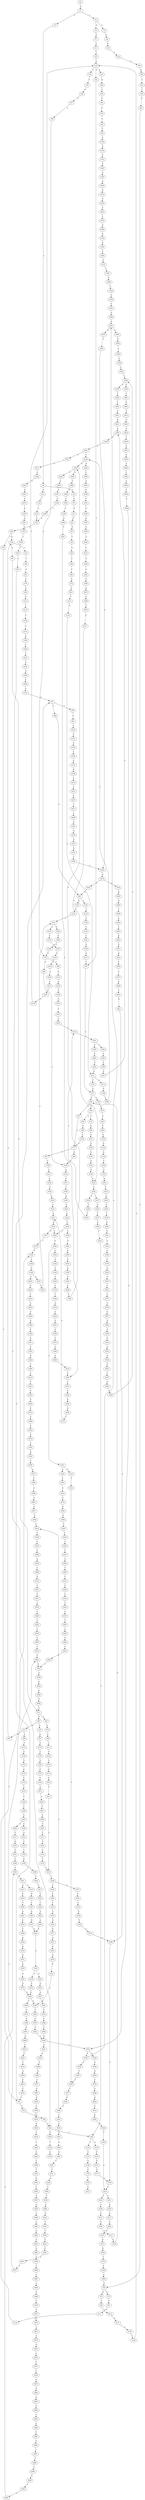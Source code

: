 strict digraph  {
	S0 -> S1 [ label = G ];
	S1 -> S2 [ label = T ];
	S1 -> S3 [ label = C ];
	S2 -> S4 [ label = A ];
	S2 -> S5 [ label = G ];
	S3 -> S6 [ label = A ];
	S4 -> S7 [ label = G ];
	S5 -> S8 [ label = A ];
	S6 -> S9 [ label = G ];
	S6 -> S10 [ label = A ];
	S7 -> S11 [ label = C ];
	S8 -> S12 [ label = C ];
	S9 -> S13 [ label = C ];
	S10 -> S14 [ label = C ];
	S11 -> S15 [ label = C ];
	S12 -> S16 [ label = C ];
	S13 -> S17 [ label = G ];
	S14 -> S18 [ label = C ];
	S15 -> S19 [ label = G ];
	S16 -> S20 [ label = G ];
	S17 -> S21 [ label = G ];
	S18 -> S22 [ label = A ];
	S19 -> S23 [ label = A ];
	S19 -> S24 [ label = G ];
	S19 -> S25 [ label = C ];
	S20 -> S26 [ label = G ];
	S21 -> S27 [ label = G ];
	S22 -> S28 [ label = G ];
	S23 -> S29 [ label = A ];
	S24 -> S30 [ label = T ];
	S25 -> S31 [ label = T ];
	S26 -> S32 [ label = T ];
	S27 -> S33 [ label = T ];
	S28 -> S34 [ label = A ];
	S28 -> S35 [ label = T ];
	S29 -> S36 [ label = A ];
	S30 -> S37 [ label = G ];
	S31 -> S38 [ label = G ];
	S32 -> S39 [ label = C ];
	S33 -> S40 [ label = G ];
	S34 -> S41 [ label = C ];
	S34 -> S42 [ label = A ];
	S35 -> S43 [ label = C ];
	S36 -> S44 [ label = C ];
	S37 -> S45 [ label = A ];
	S37 -> S46 [ label = G ];
	S38 -> S47 [ label = G ];
	S39 -> S48 [ label = G ];
	S40 -> S49 [ label = C ];
	S41 -> S50 [ label = T ];
	S42 -> S51 [ label = C ];
	S43 -> S52 [ label = T ];
	S43 -> S53 [ label = G ];
	S44 -> S54 [ label = C ];
	S45 -> S55 [ label = C ];
	S46 -> S56 [ label = T ];
	S46 -> S57 [ label = A ];
	S47 -> S58 [ label = A ];
	S48 -> S59 [ label = C ];
	S49 -> S60 [ label = C ];
	S50 -> S61 [ label = C ];
	S51 -> S62 [ label = C ];
	S51 -> S63 [ label = A ];
	S52 -> S64 [ label = C ];
	S53 -> S65 [ label = T ];
	S53 -> S66 [ label = C ];
	S54 -> S67 [ label = C ];
	S55 -> S68 [ label = G ];
	S56 -> S69 [ label = G ];
	S56 -> S70 [ label = T ];
	S57 -> S71 [ label = A ];
	S58 -> S72 [ label = A ];
	S59 -> S73 [ label = A ];
	S59 -> S74 [ label = G ];
	S60 -> S75 [ label = G ];
	S61 -> S76 [ label = C ];
	S62 -> S77 [ label = A ];
	S62 -> S78 [ label = G ];
	S63 -> S79 [ label = G ];
	S64 -> S80 [ label = T ];
	S65 -> S81 [ label = A ];
	S66 -> S82 [ label = G ];
	S67 -> S83 [ label = C ];
	S68 -> S84 [ label = T ];
	S69 -> S85 [ label = G ];
	S70 -> S86 [ label = A ];
	S71 -> S87 [ label = C ];
	S71 -> S88 [ label = G ];
	S72 -> S89 [ label = T ];
	S72 -> S90 [ label = G ];
	S73 -> S91 [ label = C ];
	S74 -> S92 [ label = T ];
	S75 -> S93 [ label = C ];
	S76 -> S94 [ label = C ];
	S77 -> S95 [ label = G ];
	S77 -> S96 [ label = C ];
	S78 -> S97 [ label = G ];
	S79 -> S98 [ label = C ];
	S80 -> S99 [ label = C ];
	S80 -> S100 [ label = G ];
	S81 -> S101 [ label = A ];
	S82 -> S102 [ label = G ];
	S82 -> S103 [ label = C ];
	S83 -> S104 [ label = G ];
	S84 -> S105 [ label = G ];
	S85 -> S106 [ label = A ];
	S86 -> S107 [ label = G ];
	S87 -> S108 [ label = C ];
	S88 -> S109 [ label = A ];
	S89 -> S110 [ label = G ];
	S90 -> S109 [ label = A ];
	S91 -> S111 [ label = G ];
	S92 -> S112 [ label = A ];
	S93 -> S113 [ label = C ];
	S94 -> S114 [ label = A ];
	S95 -> S34 [ label = A ];
	S96 -> S115 [ label = C ];
	S97 -> S116 [ label = A ];
	S98 -> S117 [ label = C ];
	S99 -> S118 [ label = T ];
	S99 -> S119 [ label = G ];
	S100 -> S120 [ label = T ];
	S101 -> S121 [ label = G ];
	S102 -> S122 [ label = C ];
	S103 -> S123 [ label = A ];
	S104 -> S124 [ label = A ];
	S105 -> S125 [ label = G ];
	S106 -> S71 [ label = A ];
	S107 -> S126 [ label = A ];
	S108 -> S127 [ label = T ];
	S109 -> S128 [ label = A ];
	S110 -> S129 [ label = G ];
	S111 -> S130 [ label = C ];
	S112 -> S131 [ label = G ];
	S113 -> S132 [ label = G ];
	S114 -> S133 [ label = T ];
	S115 -> S134 [ label = A ];
	S116 -> S135 [ label = C ];
	S117 -> S136 [ label = G ];
	S118 -> S137 [ label = G ];
	S119 -> S138 [ label = T ];
	S120 -> S139 [ label = A ];
	S121 -> S140 [ label = A ];
	S122 -> S141 [ label = T ];
	S123 -> S142 [ label = G ];
	S124 -> S143 [ label = C ];
	S125 -> S144 [ label = G ];
	S126 -> S145 [ label = A ];
	S127 -> S146 [ label = C ];
	S128 -> S147 [ label = C ];
	S129 -> S148 [ label = G ];
	S130 -> S149 [ label = G ];
	S131 -> S150 [ label = C ];
	S132 -> S151 [ label = G ];
	S133 -> S152 [ label = C ];
	S134 -> S153 [ label = C ];
	S135 -> S154 [ label = G ];
	S136 -> S155 [ label = T ];
	S137 -> S156 [ label = A ];
	S138 -> S157 [ label = G ];
	S140 -> S158 [ label = C ];
	S141 -> S159 [ label = A ];
	S141 -> S160 [ label = G ];
	S142 -> S161 [ label = C ];
	S143 -> S162 [ label = T ];
	S144 -> S163 [ label = T ];
	S145 -> S164 [ label = G ];
	S146 -> S165 [ label = G ];
	S147 -> S166 [ label = G ];
	S148 -> S167 [ label = G ];
	S149 -> S168 [ label = C ];
	S150 -> S169 [ label = C ];
	S151 -> S170 [ label = T ];
	S151 -> S171 [ label = A ];
	S152 -> S172 [ label = T ];
	S153 -> S173 [ label = C ];
	S154 -> S174 [ label = C ];
	S155 -> S175 [ label = C ];
	S156 -> S176 [ label = G ];
	S157 -> S177 [ label = G ];
	S158 -> S178 [ label = G ];
	S159 -> S179 [ label = T ];
	S160 -> S180 [ label = G ];
	S161 -> S181 [ label = C ];
	S162 -> S182 [ label = A ];
	S163 -> S183 [ label = A ];
	S164 -> S184 [ label = G ];
	S165 -> S185 [ label = G ];
	S166 -> S186 [ label = G ];
	S167 -> S187 [ label = T ];
	S168 -> S188 [ label = G ];
	S169 -> S19 [ label = G ];
	S170 -> S37 [ label = G ];
	S171 -> S189 [ label = A ];
	S172 -> S190 [ label = G ];
	S173 -> S191 [ label = C ];
	S174 -> S192 [ label = C ];
	S175 -> S193 [ label = C ];
	S176 -> S194 [ label = T ];
	S177 -> S195 [ label = T ];
	S178 -> S196 [ label = G ];
	S179 -> S197 [ label = A ];
	S180 -> S198 [ label = A ];
	S181 -> S199 [ label = G ];
	S182 -> S200 [ label = G ];
	S183 -> S201 [ label = C ];
	S184 -> S202 [ label = G ];
	S185 -> S203 [ label = C ];
	S186 -> S204 [ label = C ];
	S187 -> S205 [ label = C ];
	S188 -> S206 [ label = C ];
	S188 -> S207 [ label = G ];
	S189 -> S208 [ label = C ];
	S190 -> S209 [ label = C ];
	S191 -> S210 [ label = C ];
	S192 -> S211 [ label = C ];
	S193 -> S212 [ label = T ];
	S194 -> S213 [ label = A ];
	S195 -> S214 [ label = A ];
	S196 -> S215 [ label = C ];
	S197 -> S216 [ label = G ];
	S198 -> S72 [ label = A ];
	S199 -> S217 [ label = G ];
	S200 -> S218 [ label = A ];
	S201 -> S219 [ label = T ];
	S202 -> S220 [ label = G ];
	S203 -> S221 [ label = A ];
	S204 -> S222 [ label = A ];
	S205 -> S223 [ label = C ];
	S206 -> S224 [ label = G ];
	S207 -> S225 [ label = C ];
	S208 -> S226 [ label = T ];
	S209 -> S227 [ label = C ];
	S210 -> S228 [ label = T ];
	S211 -> S229 [ label = A ];
	S212 -> S230 [ label = C ];
	S214 -> S231 [ label = T ];
	S214 -> S232 [ label = C ];
	S215 -> S233 [ label = T ];
	S216 -> S234 [ label = T ];
	S217 -> S30 [ label = T ];
	S218 -> S235 [ label = A ];
	S219 -> S236 [ label = A ];
	S220 -> S237 [ label = T ];
	S220 -> S238 [ label = G ];
	S221 -> S239 [ label = C ];
	S222 -> S240 [ label = C ];
	S223 -> S241 [ label = G ];
	S224 -> S242 [ label = T ];
	S225 -> S141 [ label = T ];
	S226 -> S243 [ label = G ];
	S226 -> S244 [ label = A ];
	S227 -> S245 [ label = A ];
	S228 -> S246 [ label = T ];
	S229 -> S247 [ label = T ];
	S230 -> S248 [ label = T ];
	S231 -> S249 [ label = G ];
	S232 -> S250 [ label = C ];
	S233 -> S251 [ label = C ];
	S234 -> S252 [ label = A ];
	S235 -> S253 [ label = T ];
	S236 -> S254 [ label = T ];
	S237 -> S255 [ label = C ];
	S238 -> S256 [ label = T ];
	S239 -> S257 [ label = G ];
	S239 -> S258 [ label = C ];
	S240 -> S258 [ label = C ];
	S240 -> S259 [ label = T ];
	S241 -> S260 [ label = C ];
	S241 -> S261 [ label = T ];
	S242 -> S262 [ label = C ];
	S243 -> S263 [ label = C ];
	S243 -> S264 [ label = G ];
	S244 -> S265 [ label = C ];
	S245 -> S266 [ label = G ];
	S246 -> S267 [ label = C ];
	S247 -> S268 [ label = C ];
	S248 -> S269 [ label = T ];
	S248 -> S270 [ label = G ];
	S249 -> S271 [ label = A ];
	S250 -> S272 [ label = G ];
	S251 -> S273 [ label = T ];
	S252 -> S274 [ label = G ];
	S253 -> S275 [ label = C ];
	S254 -> S276 [ label = T ];
	S255 -> S277 [ label = T ];
	S256 -> S278 [ label = C ];
	S257 -> S279 [ label = C ];
	S258 -> S280 [ label = G ];
	S259 -> S281 [ label = G ];
	S260 -> S282 [ label = C ];
	S261 -> S283 [ label = C ];
	S262 -> S284 [ label = G ];
	S263 -> S285 [ label = A ];
	S264 -> S286 [ label = A ];
	S265 -> S287 [ label = A ];
	S266 -> S288 [ label = T ];
	S267 -> S289 [ label = C ];
	S267 -> S290 [ label = G ];
	S268 -> S291 [ label = G ];
	S269 -> S292 [ label = C ];
	S270 -> S293 [ label = T ];
	S271 -> S294 [ label = G ];
	S272 -> S295 [ label = G ];
	S273 -> S296 [ label = C ];
	S274 -> S297 [ label = C ];
	S275 -> S298 [ label = G ];
	S276 -> S299 [ label = G ];
	S277 -> S300 [ label = C ];
	S278 -> S223 [ label = C ];
	S279 -> S149 [ label = G ];
	S280 -> S301 [ label = A ];
	S280 -> S302 [ label = G ];
	S281 -> S303 [ label = G ];
	S282 -> S304 [ label = G ];
	S283 -> S305 [ label = G ];
	S284 -> S306 [ label = A ];
	S285 -> S307 [ label = A ];
	S286 -> S308 [ label = C ];
	S287 -> S309 [ label = A ];
	S288 -> S310 [ label = C ];
	S289 -> S311 [ label = T ];
	S290 -> S312 [ label = A ];
	S291 -> S313 [ label = T ];
	S292 -> S314 [ label = T ];
	S293 -> S315 [ label = C ];
	S294 -> S316 [ label = C ];
	S295 -> S317 [ label = T ];
	S296 -> S318 [ label = G ];
	S297 -> S319 [ label = C ];
	S298 -> S320 [ label = G ];
	S299 -> S321 [ label = G ];
	S300 -> S322 [ label = T ];
	S301 -> S323 [ label = G ];
	S301 -> S324 [ label = A ];
	S302 -> S325 [ label = G ];
	S303 -> S326 [ label = G ];
	S304 -> S151 [ label = G ];
	S305 -> S327 [ label = G ];
	S306 -> S328 [ label = C ];
	S307 -> S329 [ label = C ];
	S308 -> S330 [ label = C ];
	S309 -> S331 [ label = C ];
	S310 -> S53 [ label = G ];
	S311 -> S332 [ label = G ];
	S312 -> S333 [ label = T ];
	S313 -> S334 [ label = C ];
	S314 -> S335 [ label = C ];
	S315 -> S336 [ label = G ];
	S316 -> S337 [ label = G ];
	S317 -> S338 [ label = G ];
	S318 -> S339 [ label = A ];
	S319 -> S19 [ label = G ];
	S320 -> S340 [ label = G ];
	S321 -> S341 [ label = A ];
	S322 -> S99 [ label = C ];
	S323 -> S342 [ label = T ];
	S324 -> S343 [ label = T ];
	S325 -> S344 [ label = A ];
	S326 -> S345 [ label = A ];
	S327 -> S346 [ label = A ];
	S328 -> S347 [ label = G ];
	S329 -> S348 [ label = C ];
	S330 -> S349 [ label = C ];
	S331 -> S350 [ label = G ];
	S332 -> S351 [ label = T ];
	S333 -> S352 [ label = C ];
	S334 -> S353 [ label = C ];
	S335 -> S354 [ label = G ];
	S336 -> S355 [ label = T ];
	S337 -> S356 [ label = G ];
	S338 -> S46 [ label = G ];
	S339 -> S357 [ label = A ];
	S340 -> S358 [ label = T ];
	S341 -> S359 [ label = A ];
	S342 -> S360 [ label = C ];
	S343 -> S361 [ label = G ];
	S344 -> S362 [ label = A ];
	S345 -> S363 [ label = A ];
	S346 -> S364 [ label = A ];
	S347 -> S365 [ label = C ];
	S348 -> S22 [ label = A ];
	S349 -> S366 [ label = G ];
	S350 -> S367 [ label = A ];
	S351 -> S368 [ label = C ];
	S352 -> S369 [ label = G ];
	S353 -> S370 [ label = T ];
	S354 -> S371 [ label = G ];
	S355 -> S372 [ label = G ];
	S356 -> S373 [ label = T ];
	S357 -> S374 [ label = G ];
	S358 -> S375 [ label = A ];
	S359 -> S376 [ label = C ];
	S360 -> S377 [ label = C ];
	S361 -> S378 [ label = T ];
	S362 -> S379 [ label = T ];
	S363 -> S380 [ label = C ];
	S364 -> S381 [ label = C ];
	S365 -> S382 [ label = G ];
	S366 -> S383 [ label = T ];
	S367 -> S384 [ label = A ];
	S368 -> S385 [ label = C ];
	S369 -> S386 [ label = T ];
	S370 -> S230 [ label = C ];
	S371 -> S387 [ label = A ];
	S372 -> S388 [ label = G ];
	S373 -> S389 [ label = C ];
	S374 -> S390 [ label = T ];
	S375 -> S391 [ label = T ];
	S376 -> S392 [ label = G ];
	S377 -> S393 [ label = A ];
	S378 -> S394 [ label = A ];
	S379 -> S395 [ label = T ];
	S380 -> S396 [ label = T ];
	S381 -> S397 [ label = A ];
	S381 -> S226 [ label = T ];
	S382 -> S398 [ label = C ];
	S383 -> S399 [ label = C ];
	S384 -> S400 [ label = A ];
	S385 -> S401 [ label = T ];
	S386 -> S402 [ label = T ];
	S387 -> S403 [ label = G ];
	S388 -> S195 [ label = T ];
	S389 -> S404 [ label = G ];
	S390 -> S405 [ label = C ];
	S391 -> S406 [ label = C ];
	S392 -> S407 [ label = G ];
	S393 -> S408 [ label = G ];
	S394 -> S409 [ label = G ];
	S395 -> S410 [ label = G ];
	S396 -> S243 [ label = G ];
	S397 -> S411 [ label = G ];
	S398 -> S412 [ label = C ];
	S399 -> S413 [ label = T ];
	S400 -> S414 [ label = A ];
	S401 -> S415 [ label = A ];
	S401 -> S416 [ label = T ];
	S402 -> S417 [ label = T ];
	S403 -> S418 [ label = A ];
	S404 -> S59 [ label = C ];
	S405 -> S419 [ label = G ];
	S406 -> S420 [ label = C ];
	S407 -> S421 [ label = T ];
	S408 -> S422 [ label = T ];
	S408 -> S423 [ label = C ];
	S409 -> S424 [ label = T ];
	S410 -> S425 [ label = A ];
	S411 -> S426 [ label = G ];
	S412 -> S427 [ label = T ];
	S413 -> S428 [ label = C ];
	S414 -> S429 [ label = C ];
	S415 -> S430 [ label = C ];
	S416 -> S431 [ label = G ];
	S417 -> S432 [ label = G ];
	S418 -> S433 [ label = G ];
	S419 -> S434 [ label = C ];
	S419 -> S435 [ label = A ];
	S420 -> S436 [ label = C ];
	S421 -> S437 [ label = A ];
	S422 -> S438 [ label = A ];
	S423 -> S439 [ label = T ];
	S424 -> S440 [ label = T ];
	S425 -> S441 [ label = A ];
	S426 -> S442 [ label = A ];
	S427 -> S443 [ label = C ];
	S428 -> S444 [ label = G ];
	S429 -> S445 [ label = A ];
	S430 -> S446 [ label = T ];
	S431 -> S447 [ label = T ];
	S432 -> S448 [ label = T ];
	S433 -> S449 [ label = G ];
	S434 -> S82 [ label = G ];
	S435 -> S450 [ label = G ];
	S436 -> S451 [ label = G ];
	S437 -> S452 [ label = C ];
	S438 -> S453 [ label = G ];
	S439 -> S454 [ label = T ];
	S440 -> S455 [ label = T ];
	S441 -> S456 [ label = C ];
	S442 -> S457 [ label = A ];
	S443 -> S458 [ label = G ];
	S444 -> S459 [ label = G ];
	S445 -> S460 [ label = G ];
	S446 -> S461 [ label = A ];
	S447 -> S462 [ label = A ];
	S448 -> S463 [ label = A ];
	S449 -> S464 [ label = T ];
	S450 -> S465 [ label = G ];
	S451 -> S466 [ label = A ];
	S452 -> S467 [ label = G ];
	S453 -> S468 [ label = G ];
	S454 -> S469 [ label = C ];
	S455 -> S470 [ label = C ];
	S456 -> S471 [ label = C ];
	S457 -> S472 [ label = T ];
	S458 -> S473 [ label = G ];
	S459 -> S474 [ label = C ];
	S460 -> S475 [ label = A ];
	S461 -> S476 [ label = C ];
	S462 -> S477 [ label = G ];
	S463 -> S478 [ label = G ];
	S464 -> S479 [ label = C ];
	S465 -> S480 [ label = T ];
	S466 -> S481 [ label = A ];
	S467 -> S482 [ label = A ];
	S468 -> S483 [ label = G ];
	S469 -> S484 [ label = A ];
	S470 -> S485 [ label = A ];
	S471 -> S486 [ label = C ];
	S472 -> S487 [ label = A ];
	S473 -> S488 [ label = G ];
	S474 -> S221 [ label = A ];
	S475 -> S489 [ label = A ];
	S476 -> S490 [ label = C ];
	S477 -> S491 [ label = G ];
	S478 -> S491 [ label = G ];
	S479 -> S492 [ label = C ];
	S480 -> S493 [ label = A ];
	S481 -> S494 [ label = A ];
	S481 -> S495 [ label = G ];
	S482 -> S496 [ label = A ];
	S483 -> S497 [ label = T ];
	S484 -> S498 [ label = C ];
	S485 -> S499 [ label = C ];
	S486 -> S500 [ label = G ];
	S487 -> S501 [ label = G ];
	S488 -> S502 [ label = C ];
	S489 -> S503 [ label = G ];
	S490 -> S504 [ label = A ];
	S491 -> S505 [ label = A ];
	S492 -> S506 [ label = C ];
	S493 -> S507 [ label = T ];
	S494 -> S508 [ label = G ];
	S495 -> S509 [ label = T ];
	S496 -> S510 [ label = G ];
	S497 -> S511 [ label = C ];
	S498 -> S512 [ label = G ];
	S499 -> S513 [ label = T ];
	S500 -> S514 [ label = T ];
	S501 -> S515 [ label = T ];
	S502 -> S516 [ label = T ];
	S503 -> S517 [ label = G ];
	S504 -> S518 [ label = G ];
	S505 -> S519 [ label = G ];
	S505 -> S520 [ label = A ];
	S506 -> S521 [ label = A ];
	S506 -> S522 [ label = G ];
	S507 -> S523 [ label = A ];
	S508 -> S524 [ label = T ];
	S509 -> S405 [ label = C ];
	S510 -> S525 [ label = A ];
	S511 -> S526 [ label = A ];
	S512 -> S527 [ label = C ];
	S513 -> S528 [ label = C ];
	S514 -> S399 [ label = C ];
	S515 -> S529 [ label = C ];
	S516 -> S530 [ label = C ];
	S517 -> S202 [ label = G ];
	S518 -> S531 [ label = G ];
	S519 -> S532 [ label = A ];
	S520 -> S533 [ label = A ];
	S521 -> S534 [ label = G ];
	S522 -> S535 [ label = A ];
	S522 -> S536 [ label = G ];
	S523 -> S537 [ label = A ];
	S524 -> S538 [ label = G ];
	S525 -> S539 [ label = A ];
	S526 -> S540 [ label = C ];
	S527 -> S541 [ label = C ];
	S528 -> S542 [ label = C ];
	S529 -> S543 [ label = T ];
	S530 -> S544 [ label = A ];
	S531 -> S545 [ label = A ];
	S532 -> S546 [ label = G ];
	S533 -> S547 [ label = G ];
	S534 -> S548 [ label = A ];
	S535 -> S549 [ label = G ];
	S535 -> S481 [ label = A ];
	S536 -> S550 [ label = A ];
	S537 -> S551 [ label = G ];
	S538 -> S552 [ label = T ];
	S539 -> S553 [ label = G ];
	S540 -> S554 [ label = T ];
	S541 -> S555 [ label = C ];
	S542 -> S556 [ label = T ];
	S543 -> S557 [ label = C ];
	S544 -> S558 [ label = C ];
	S545 -> S559 [ label = G ];
	S546 -> S560 [ label = T ];
	S546 -> S449 [ label = G ];
	S547 -> S561 [ label = G ];
	S548 -> S562 [ label = G ];
	S549 -> S563 [ label = T ];
	S550 -> S564 [ label = G ];
	S551 -> S565 [ label = T ];
	S552 -> S566 [ label = C ];
	S553 -> S567 [ label = T ];
	S554 -> S568 [ label = C ];
	S555 -> S569 [ label = T ];
	S556 -> S570 [ label = T ];
	S557 -> S80 [ label = T ];
	S558 -> S571 [ label = G ];
	S559 -> S572 [ label = A ];
	S560 -> S573 [ label = C ];
	S561 -> S574 [ label = T ];
	S562 -> S575 [ label = C ];
	S563 -> S360 [ label = C ];
	S564 -> S576 [ label = G ];
	S565 -> S577 [ label = C ];
	S566 -> S578 [ label = G ];
	S566 -> S579 [ label = C ];
	S567 -> S580 [ label = G ];
	S568 -> S581 [ label = G ];
	S569 -> S582 [ label = T ];
	S570 -> S583 [ label = T ];
	S571 -> S584 [ label = T ];
	S572 -> S546 [ label = G ];
	S573 -> S585 [ label = A ];
	S574 -> S586 [ label = C ];
	S575 -> S587 [ label = C ];
	S576 -> S588 [ label = C ];
	S577 -> S589 [ label = G ];
	S578 -> S590 [ label = T ];
	S579 -> S591 [ label = T ];
	S580 -> S592 [ label = T ];
	S581 -> S593 [ label = C ];
	S582 -> S594 [ label = C ];
	S583 -> S595 [ label = C ];
	S584 -> S596 [ label = C ];
	S585 -> S597 [ label = G ];
	S586 -> S598 [ label = C ];
	S587 -> S599 [ label = A ];
	S588 -> S600 [ label = G ];
	S589 -> S601 [ label = T ];
	S590 -> S602 [ label = C ];
	S591 -> S603 [ label = G ];
	S592 -> S566 [ label = C ];
	S593 -> S604 [ label = T ];
	S594 -> S605 [ label = A ];
	S595 -> S606 [ label = A ];
	S596 -> S607 [ label = C ];
	S597 -> S608 [ label = G ];
	S598 -> S506 [ label = C ];
	S599 -> S609 [ label = C ];
	S600 -> S610 [ label = T ];
	S601 -> S611 [ label = G ];
	S602 -> S612 [ label = G ];
	S603 -> S613 [ label = G ];
	S604 -> S614 [ label = T ];
	S605 -> S615 [ label = T ];
	S606 -> S616 [ label = T ];
	S607 -> S617 [ label = A ];
	S608 -> S618 [ label = A ];
	S609 -> S619 [ label = G ];
	S610 -> S620 [ label = G ];
	S611 -> S388 [ label = G ];
	S612 -> S621 [ label = G ];
	S613 -> S622 [ label = C ];
	S614 -> S623 [ label = C ];
	S615 -> S624 [ label = C ];
	S616 -> S625 [ label = C ];
	S617 -> S626 [ label = G ];
	S618 -> S627 [ label = C ];
	S619 -> S628 [ label = G ];
	S620 -> S629 [ label = G ];
	S621 -> S346 [ label = A ];
	S622 -> S630 [ label = C ];
	S623 -> S631 [ label = A ];
	S624 -> S632 [ label = C ];
	S625 -> S632 [ label = C ];
	S626 -> S423 [ label = C ];
	S627 -> S633 [ label = C ];
	S628 -> S634 [ label = T ];
	S629 -> S635 [ label = T ];
	S630 -> S636 [ label = T ];
	S631 -> S637 [ label = T ];
	S632 -> S638 [ label = A ];
	S633 -> S639 [ label = A ];
	S634 -> S640 [ label = T ];
	S635 -> S214 [ label = A ];
	S636 -> S641 [ label = G ];
	S637 -> S624 [ label = C ];
	S638 -> S642 [ label = G ];
	S639 -> S643 [ label = G ];
	S640 -> S644 [ label = A ];
	S641 -> S645 [ label = G ];
	S642 -> S646 [ label = A ];
	S643 -> S647 [ label = T ];
	S644 -> S648 [ label = C ];
	S645 -> S649 [ label = G ];
	S646 -> S650 [ label = A ];
	S647 -> S43 [ label = C ];
	S648 -> S651 [ label = T ];
	S649 -> S652 [ label = T ];
	S650 -> S51 [ label = C ];
	S651 -> S653 [ label = G ];
	S652 -> S654 [ label = C ];
	S653 -> S655 [ label = C ];
	S654 -> S656 [ label = C ];
	S655 -> S657 [ label = A ];
	S656 -> S658 [ label = C ];
	S657 -> S659 [ label = G ];
	S658 -> S522 [ label = G ];
	S659 -> S660 [ label = A ];
	S660 -> S661 [ label = C ];
	S661 -> S662 [ label = G ];
	S662 -> S663 [ label = G ];
	S663 -> S664 [ label = A ];
	S664 -> S665 [ label = C ];
	S665 -> S666 [ label = A ];
	S666 -> S667 [ label = C ];
	S667 -> S668 [ label = A ];
	S668 -> S669 [ label = C ];
	S669 -> S670 [ label = C ];
	S670 -> S671 [ label = T ];
	S671 -> S672 [ label = C ];
	S672 -> S673 [ label = T ];
	S673 -> S674 [ label = A ];
	S674 -> S675 [ label = G ];
	S675 -> S676 [ label = A ];
	S676 -> S677 [ label = A ];
	S677 -> S678 [ label = C ];
	S678 -> S679 [ label = G ];
	S679 -> S680 [ label = A ];
	S680 -> S681 [ label = G ];
	S681 -> S682 [ label = G ];
	S682 -> S683 [ label = T ];
	S683 -> S684 [ label = G ];
	S684 -> S685 [ label = T ];
	S685 -> S686 [ label = C ];
	S686 -> S687 [ label = C ];
	S687 -> S688 [ label = C ];
	S688 -> S689 [ label = T ];
	S689 -> S690 [ label = G ];
	S690 -> S691 [ label = T ];
	S691 -> S692 [ label = C ];
	S692 -> S385 [ label = C ];
}
